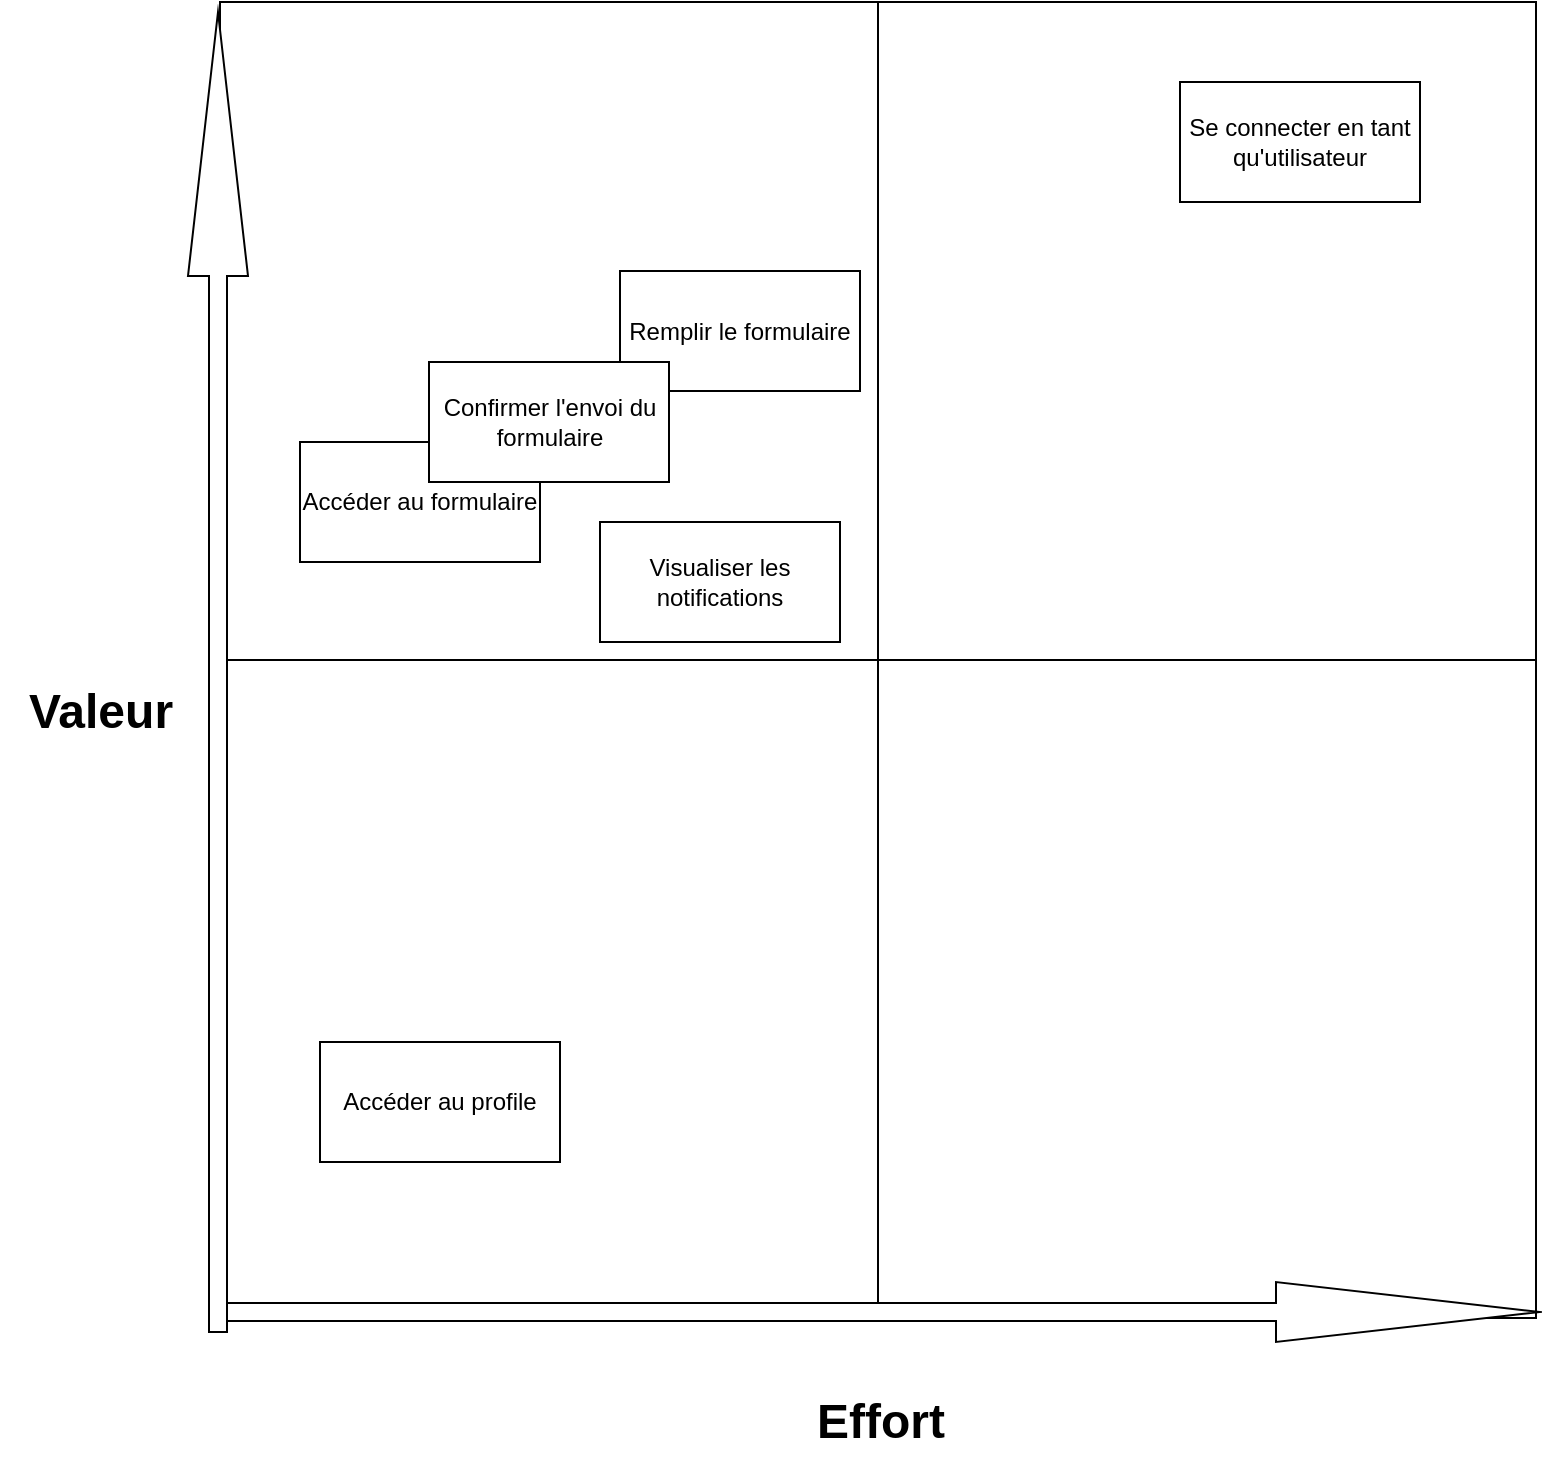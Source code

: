 <mxfile version="28.1.2">
  <diagram name="Page-1" id="Rg-U9yp07uWxsIHTYrIQ">
    <mxGraphModel dx="2775" dy="1458" grid="1" gridSize="10" guides="1" tooltips="1" connect="1" arrows="1" fold="1" page="1" pageScale="1" pageWidth="827" pageHeight="1169" math="0" shadow="0">
      <root>
        <mxCell id="0" />
        <mxCell id="1" parent="0" />
        <mxCell id="AJbmvsk21nHL86WSzpUr-3" value="" style="whiteSpace=wrap;html=1;aspect=fixed;" vertex="1" parent="1">
          <mxGeometry x="110" y="250" width="329" height="329" as="geometry" />
        </mxCell>
        <mxCell id="AJbmvsk21nHL86WSzpUr-5" value="" style="whiteSpace=wrap;html=1;aspect=fixed;" vertex="1" parent="1">
          <mxGeometry x="439" y="250" width="329" height="329" as="geometry" />
        </mxCell>
        <mxCell id="AJbmvsk21nHL86WSzpUr-6" value="" style="whiteSpace=wrap;html=1;aspect=fixed;" vertex="1" parent="1">
          <mxGeometry x="439" y="579" width="329" height="329" as="geometry" />
        </mxCell>
        <mxCell id="AJbmvsk21nHL86WSzpUr-7" value="" style="whiteSpace=wrap;html=1;aspect=fixed;" vertex="1" parent="1">
          <mxGeometry x="110" y="579" width="329" height="329" as="geometry" />
        </mxCell>
        <mxCell id="AJbmvsk21nHL86WSzpUr-9" value="Effort" style="text;strokeColor=none;fillColor=none;html=1;fontSize=24;fontStyle=1;verticalAlign=middle;align=center;" vertex="1" parent="1">
          <mxGeometry x="390" y="940" width="100" height="40" as="geometry" />
        </mxCell>
        <mxCell id="AJbmvsk21nHL86WSzpUr-11" value="Valeur" style="text;strokeColor=none;fillColor=none;html=1;fontSize=24;fontStyle=1;verticalAlign=middle;align=center;" vertex="1" parent="1">
          <mxGeometry y="585" width="100" height="40" as="geometry" />
        </mxCell>
        <mxCell id="AJbmvsk21nHL86WSzpUr-12" value="" style="shape=singleArrow;whiteSpace=wrap;html=1;" vertex="1" parent="1">
          <mxGeometry x="110" y="890" width="660" height="30" as="geometry" />
        </mxCell>
        <mxCell id="AJbmvsk21nHL86WSzpUr-13" value="" style="shape=singleArrow;whiteSpace=wrap;html=1;rotation=-90;" vertex="1" parent="1">
          <mxGeometry x="-221" y="570" width="660" height="30" as="geometry" />
        </mxCell>
        <mxCell id="AJbmvsk21nHL86WSzpUr-14" value="Se connecter en tant qu&#39;utilisateur" style="rounded=0;whiteSpace=wrap;html=1;" vertex="1" parent="1">
          <mxGeometry x="590" y="290" width="120" height="60" as="geometry" />
        </mxCell>
        <mxCell id="AJbmvsk21nHL86WSzpUr-15" value="Accéder au formulaire" style="rounded=0;whiteSpace=wrap;html=1;" vertex="1" parent="1">
          <mxGeometry x="150" y="470" width="120" height="60" as="geometry" />
        </mxCell>
        <mxCell id="AJbmvsk21nHL86WSzpUr-16" value="Remplir le formulaire" style="rounded=0;whiteSpace=wrap;html=1;" vertex="1" parent="1">
          <mxGeometry x="310" y="384.5" width="120" height="60" as="geometry" />
        </mxCell>
        <mxCell id="AJbmvsk21nHL86WSzpUr-17" value="Confirmer l&#39;envoi du formulaire" style="rounded=0;whiteSpace=wrap;html=1;" vertex="1" parent="1">
          <mxGeometry x="214.5" y="430" width="120" height="60" as="geometry" />
        </mxCell>
        <mxCell id="AJbmvsk21nHL86WSzpUr-18" value="Accéder au profile" style="rounded=0;whiteSpace=wrap;html=1;" vertex="1" parent="1">
          <mxGeometry x="160" y="770" width="120" height="60" as="geometry" />
        </mxCell>
        <mxCell id="AJbmvsk21nHL86WSzpUr-19" value="Visualiser les notifications" style="rounded=0;whiteSpace=wrap;html=1;" vertex="1" parent="1">
          <mxGeometry x="300" y="510" width="120" height="60" as="geometry" />
        </mxCell>
      </root>
    </mxGraphModel>
  </diagram>
</mxfile>
